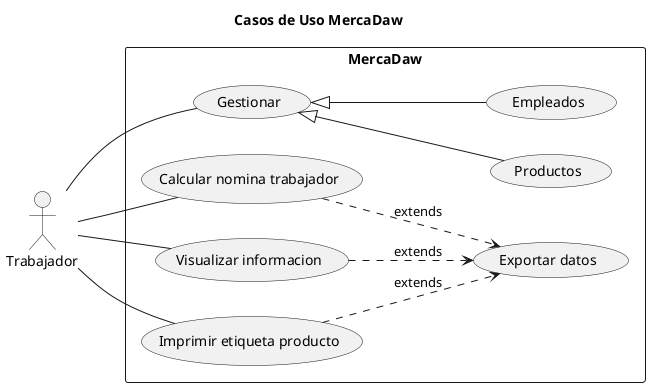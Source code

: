 @startuml Diagrama casos de uso 
title Casos de Uso MercaDaw
left to right direction
actor "Trabajador" as t

rectangle MercaDaw{
    usecase "Gestionar" as gp
    usecase "Productos" as prod
    usecase "Empleados" as emple
    usecase "Calcular nomina trabajador" as c
    usecase "Visualizar informacion" as ed
    usecase "Exportar datos" as edat
    usecase "Imprimir etiqueta producto" as ie

}

t -- c
t -- gp
gp <|-- prod
gp <|-- emple
t -- ed
ed ..> edat: extends
t -- ie
c ..>edat: extends
ie ..>edat: extends




@enduml